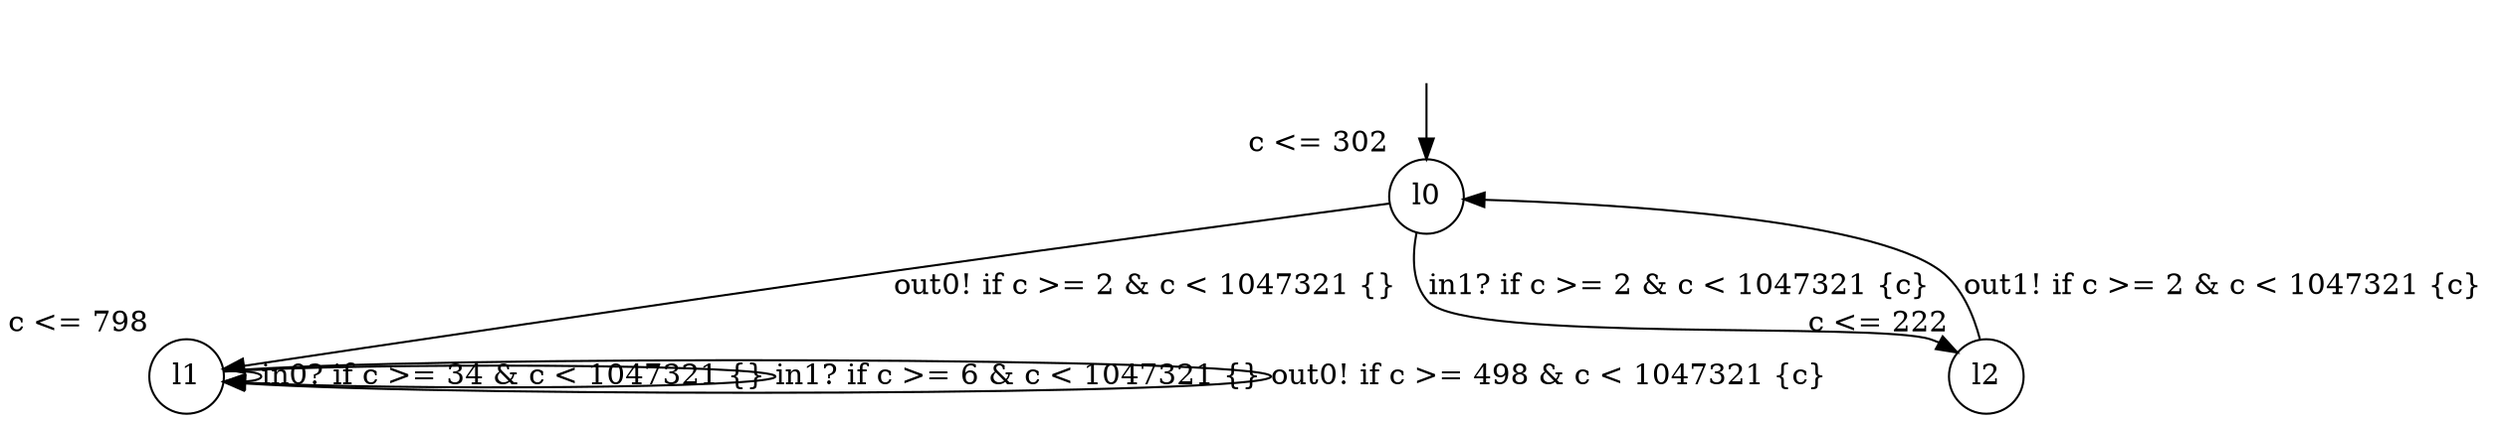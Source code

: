 digraph g {
__start0 [label="" shape="none"];
l0 [shape="circle" margin=0 label="l0", xlabel="c <= 302"];
l1 [shape="circle" margin=0 label="l1", xlabel="c <= 798"];
l2 [shape="circle" margin=0 label="l2", xlabel="c <= 222"];
l0 -> l1 [label="out0! if c >= 2 & c < 1047321 {} "];
l0 -> l2 [label="in1? if c >= 2 & c < 1047321 {c} "];
l1 -> l1 [label="in0? if c >= 34 & c < 1047321 {} "];
l1 -> l1 [label="in1? if c >= 6 & c < 1047321 {} "];
l1 -> l1 [label="out0! if c >= 498 & c < 1047321 {c} "];
l2 -> l0 [label="out1! if c >= 2 & c < 1047321 {c} "];
__start0 -> l0;
}
